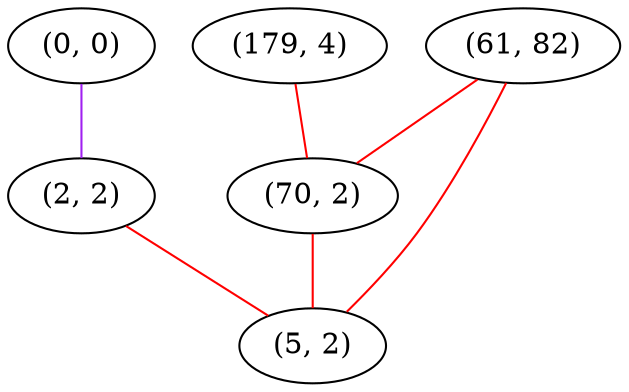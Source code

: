 graph "" {
"(0, 0)";
"(61, 82)";
"(179, 4)";
"(70, 2)";
"(2, 2)";
"(5, 2)";
"(0, 0)" -- "(2, 2)"  [color=purple, key=0, weight=4];
"(61, 82)" -- "(70, 2)"  [color=red, key=0, weight=1];
"(61, 82)" -- "(5, 2)"  [color=red, key=0, weight=1];
"(179, 4)" -- "(70, 2)"  [color=red, key=0, weight=1];
"(70, 2)" -- "(5, 2)"  [color=red, key=0, weight=1];
"(2, 2)" -- "(5, 2)"  [color=red, key=0, weight=1];
}
